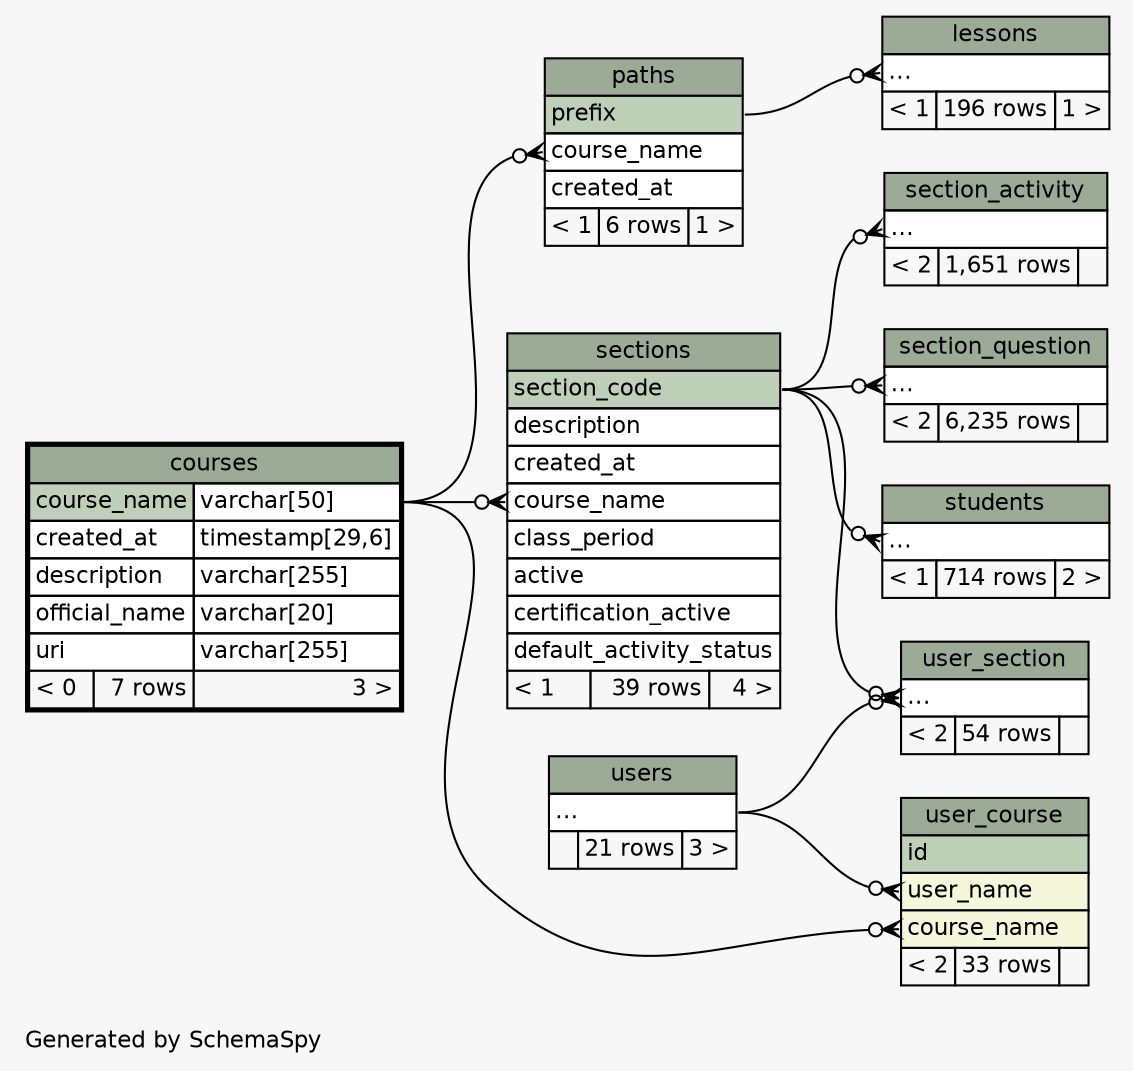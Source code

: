 // dot 2.40.1 on Linux 4.15.0-47-generic
// SchemaSpy rev 590
digraph "twoDegreesRelationshipsDiagram" {
  graph [
    rankdir="RL"
    bgcolor="#f7f7f7"
    label="\nGenerated by SchemaSpy"
    labeljust="l"
    nodesep="0.18"
    ranksep="0.46"
    fontname="Helvetica"
    fontsize="11"
  ];
  node [
    fontname="Helvetica"
    fontsize="11"
    shape="plaintext"
  ];
  edge [
    arrowsize="0.8"
  ];
  "lessons":"elipses":w -> "paths":"prefix":e [arrowhead=none dir=back arrowtail=crowodot];
  "paths":"course_name":w -> "courses":"course_name.type":e [arrowhead=none dir=back arrowtail=crowodot];
  "section_activity":"elipses":w -> "sections":"section_code":e [arrowhead=none dir=back arrowtail=crowodot];
  "section_question":"elipses":w -> "sections":"section_code":e [arrowhead=none dir=back arrowtail=crowodot];
  "sections":"course_name":w -> "courses":"course_name.type":e [arrowhead=none dir=back arrowtail=crowodot];
  "students":"elipses":w -> "sections":"section_code":e [arrowhead=none dir=back arrowtail=crowodot];
  "user_course":"course_name":w -> "courses":"course_name.type":e [arrowhead=none dir=back arrowtail=crowodot];
  "user_course":"user_name":w -> "users":"elipses":e [arrowhead=none dir=back arrowtail=crowodot];
  "user_section":"elipses":w -> "sections":"section_code":e [arrowhead=none dir=back arrowtail=crowodot];
  "user_section":"elipses":w -> "users":"elipses":e [arrowhead=none dir=back arrowtail=crowodot];
  "courses" [
    label=<
    <TABLE BORDER="2" CELLBORDER="1" CELLSPACING="0" BGCOLOR="#ffffff">
      <TR><TD COLSPAN="3" BGCOLOR="#9bab96" ALIGN="CENTER">courses</TD></TR>
      <TR><TD PORT="course_name" COLSPAN="2" BGCOLOR="#bed1b8" ALIGN="LEFT">course_name</TD><TD PORT="course_name.type" ALIGN="LEFT">varchar[50]</TD></TR>
      <TR><TD PORT="created_at" COLSPAN="2" ALIGN="LEFT">created_at</TD><TD PORT="created_at.type" ALIGN="LEFT">timestamp[29,6]</TD></TR>
      <TR><TD PORT="description" COLSPAN="2" ALIGN="LEFT">description</TD><TD PORT="description.type" ALIGN="LEFT">varchar[255]</TD></TR>
      <TR><TD PORT="official_name" COLSPAN="2" ALIGN="LEFT">official_name</TD><TD PORT="official_name.type" ALIGN="LEFT">varchar[20]</TD></TR>
      <TR><TD PORT="uri" COLSPAN="2" ALIGN="LEFT">uri</TD><TD PORT="uri.type" ALIGN="LEFT">varchar[255]</TD></TR>
      <TR><TD ALIGN="LEFT" BGCOLOR="#f7f7f7">&lt; 0</TD><TD ALIGN="RIGHT" BGCOLOR="#f7f7f7">7 rows</TD><TD ALIGN="RIGHT" BGCOLOR="#f7f7f7">3 &gt;</TD></TR>
    </TABLE>>
    URL="courses.html"
    tooltip="courses"
  ];
  "lessons" [
    label=<
    <TABLE BORDER="0" CELLBORDER="1" CELLSPACING="0" BGCOLOR="#ffffff">
      <TR><TD COLSPAN="3" BGCOLOR="#9bab96" ALIGN="CENTER">lessons</TD></TR>
      <TR><TD PORT="elipses" COLSPAN="3" ALIGN="LEFT">...</TD></TR>
      <TR><TD ALIGN="LEFT" BGCOLOR="#f7f7f7">&lt; 1</TD><TD ALIGN="RIGHT" BGCOLOR="#f7f7f7">196 rows</TD><TD ALIGN="RIGHT" BGCOLOR="#f7f7f7">1 &gt;</TD></TR>
    </TABLE>>
    URL="lessons.html"
    tooltip="lessons"
  ];
  "paths" [
    label=<
    <TABLE BORDER="0" CELLBORDER="1" CELLSPACING="0" BGCOLOR="#ffffff">
      <TR><TD COLSPAN="3" BGCOLOR="#9bab96" ALIGN="CENTER">paths</TD></TR>
      <TR><TD PORT="prefix" COLSPAN="3" BGCOLOR="#bed1b8" ALIGN="LEFT">prefix</TD></TR>
      <TR><TD PORT="course_name" COLSPAN="3" ALIGN="LEFT">course_name</TD></TR>
      <TR><TD PORT="created_at" COLSPAN="3" ALIGN="LEFT">created_at</TD></TR>
      <TR><TD ALIGN="LEFT" BGCOLOR="#f7f7f7">&lt; 1</TD><TD ALIGN="RIGHT" BGCOLOR="#f7f7f7">6 rows</TD><TD ALIGN="RIGHT" BGCOLOR="#f7f7f7">1 &gt;</TD></TR>
    </TABLE>>
    URL="paths.html"
    tooltip="paths"
  ];
  "section_activity" [
    label=<
    <TABLE BORDER="0" CELLBORDER="1" CELLSPACING="0" BGCOLOR="#ffffff">
      <TR><TD COLSPAN="3" BGCOLOR="#9bab96" ALIGN="CENTER">section_activity</TD></TR>
      <TR><TD PORT="elipses" COLSPAN="3" ALIGN="LEFT">...</TD></TR>
      <TR><TD ALIGN="LEFT" BGCOLOR="#f7f7f7">&lt; 2</TD><TD ALIGN="RIGHT" BGCOLOR="#f7f7f7">1,651 rows</TD><TD ALIGN="RIGHT" BGCOLOR="#f7f7f7">  </TD></TR>
    </TABLE>>
    URL="section_activity.html"
    tooltip="section_activity"
  ];
  "section_question" [
    label=<
    <TABLE BORDER="0" CELLBORDER="1" CELLSPACING="0" BGCOLOR="#ffffff">
      <TR><TD COLSPAN="3" BGCOLOR="#9bab96" ALIGN="CENTER">section_question</TD></TR>
      <TR><TD PORT="elipses" COLSPAN="3" ALIGN="LEFT">...</TD></TR>
      <TR><TD ALIGN="LEFT" BGCOLOR="#f7f7f7">&lt; 2</TD><TD ALIGN="RIGHT" BGCOLOR="#f7f7f7">6,235 rows</TD><TD ALIGN="RIGHT" BGCOLOR="#f7f7f7">  </TD></TR>
    </TABLE>>
    URL="section_question.html"
    tooltip="section_question"
  ];
  "sections" [
    label=<
    <TABLE BORDER="0" CELLBORDER="1" CELLSPACING="0" BGCOLOR="#ffffff">
      <TR><TD COLSPAN="3" BGCOLOR="#9bab96" ALIGN="CENTER">sections</TD></TR>
      <TR><TD PORT="section_code" COLSPAN="3" BGCOLOR="#bed1b8" ALIGN="LEFT">section_code</TD></TR>
      <TR><TD PORT="description" COLSPAN="3" ALIGN="LEFT">description</TD></TR>
      <TR><TD PORT="created_at" COLSPAN="3" ALIGN="LEFT">created_at</TD></TR>
      <TR><TD PORT="course_name" COLSPAN="3" ALIGN="LEFT">course_name</TD></TR>
      <TR><TD PORT="class_period" COLSPAN="3" ALIGN="LEFT">class_period</TD></TR>
      <TR><TD PORT="active" COLSPAN="3" ALIGN="LEFT">active</TD></TR>
      <TR><TD PORT="certification_active" COLSPAN="3" ALIGN="LEFT">certification_active</TD></TR>
      <TR><TD PORT="default_activity_status" COLSPAN="3" ALIGN="LEFT">default_activity_status</TD></TR>
      <TR><TD ALIGN="LEFT" BGCOLOR="#f7f7f7">&lt; 1</TD><TD ALIGN="RIGHT" BGCOLOR="#f7f7f7">39 rows</TD><TD ALIGN="RIGHT" BGCOLOR="#f7f7f7">4 &gt;</TD></TR>
    </TABLE>>
    URL="sections.html"
    tooltip="sections"
  ];
  "students" [
    label=<
    <TABLE BORDER="0" CELLBORDER="1" CELLSPACING="0" BGCOLOR="#ffffff">
      <TR><TD COLSPAN="3" BGCOLOR="#9bab96" ALIGN="CENTER">students</TD></TR>
      <TR><TD PORT="elipses" COLSPAN="3" ALIGN="LEFT">...</TD></TR>
      <TR><TD ALIGN="LEFT" BGCOLOR="#f7f7f7">&lt; 1</TD><TD ALIGN="RIGHT" BGCOLOR="#f7f7f7">714 rows</TD><TD ALIGN="RIGHT" BGCOLOR="#f7f7f7">2 &gt;</TD></TR>
    </TABLE>>
    URL="students.html"
    tooltip="students"
  ];
  "user_course" [
    label=<
    <TABLE BORDER="0" CELLBORDER="1" CELLSPACING="0" BGCOLOR="#ffffff">
      <TR><TD COLSPAN="3" BGCOLOR="#9bab96" ALIGN="CENTER">user_course</TD></TR>
      <TR><TD PORT="id" COLSPAN="3" BGCOLOR="#bed1b8" ALIGN="LEFT">id</TD></TR>
      <TR><TD PORT="user_name" COLSPAN="3" BGCOLOR="#f4f7da" ALIGN="LEFT">user_name</TD></TR>
      <TR><TD PORT="course_name" COLSPAN="3" BGCOLOR="#f4f7da" ALIGN="LEFT">course_name</TD></TR>
      <TR><TD ALIGN="LEFT" BGCOLOR="#f7f7f7">&lt; 2</TD><TD ALIGN="RIGHT" BGCOLOR="#f7f7f7">33 rows</TD><TD ALIGN="RIGHT" BGCOLOR="#f7f7f7">  </TD></TR>
    </TABLE>>
    URL="user_course.html"
    tooltip="user_course"
  ];
  "user_section" [
    label=<
    <TABLE BORDER="0" CELLBORDER="1" CELLSPACING="0" BGCOLOR="#ffffff">
      <TR><TD COLSPAN="3" BGCOLOR="#9bab96" ALIGN="CENTER">user_section</TD></TR>
      <TR><TD PORT="elipses" COLSPAN="3" ALIGN="LEFT">...</TD></TR>
      <TR><TD ALIGN="LEFT" BGCOLOR="#f7f7f7">&lt; 2</TD><TD ALIGN="RIGHT" BGCOLOR="#f7f7f7">54 rows</TD><TD ALIGN="RIGHT" BGCOLOR="#f7f7f7">  </TD></TR>
    </TABLE>>
    URL="user_section.html"
    tooltip="user_section"
  ];
  "users" [
    label=<
    <TABLE BORDER="0" CELLBORDER="1" CELLSPACING="0" BGCOLOR="#ffffff">
      <TR><TD COLSPAN="3" BGCOLOR="#9bab96" ALIGN="CENTER">users</TD></TR>
      <TR><TD PORT="elipses" COLSPAN="3" ALIGN="LEFT">...</TD></TR>
      <TR><TD ALIGN="LEFT" BGCOLOR="#f7f7f7">  </TD><TD ALIGN="RIGHT" BGCOLOR="#f7f7f7">21 rows</TD><TD ALIGN="RIGHT" BGCOLOR="#f7f7f7">3 &gt;</TD></TR>
    </TABLE>>
    URL="users.html"
    tooltip="users"
  ];
}
